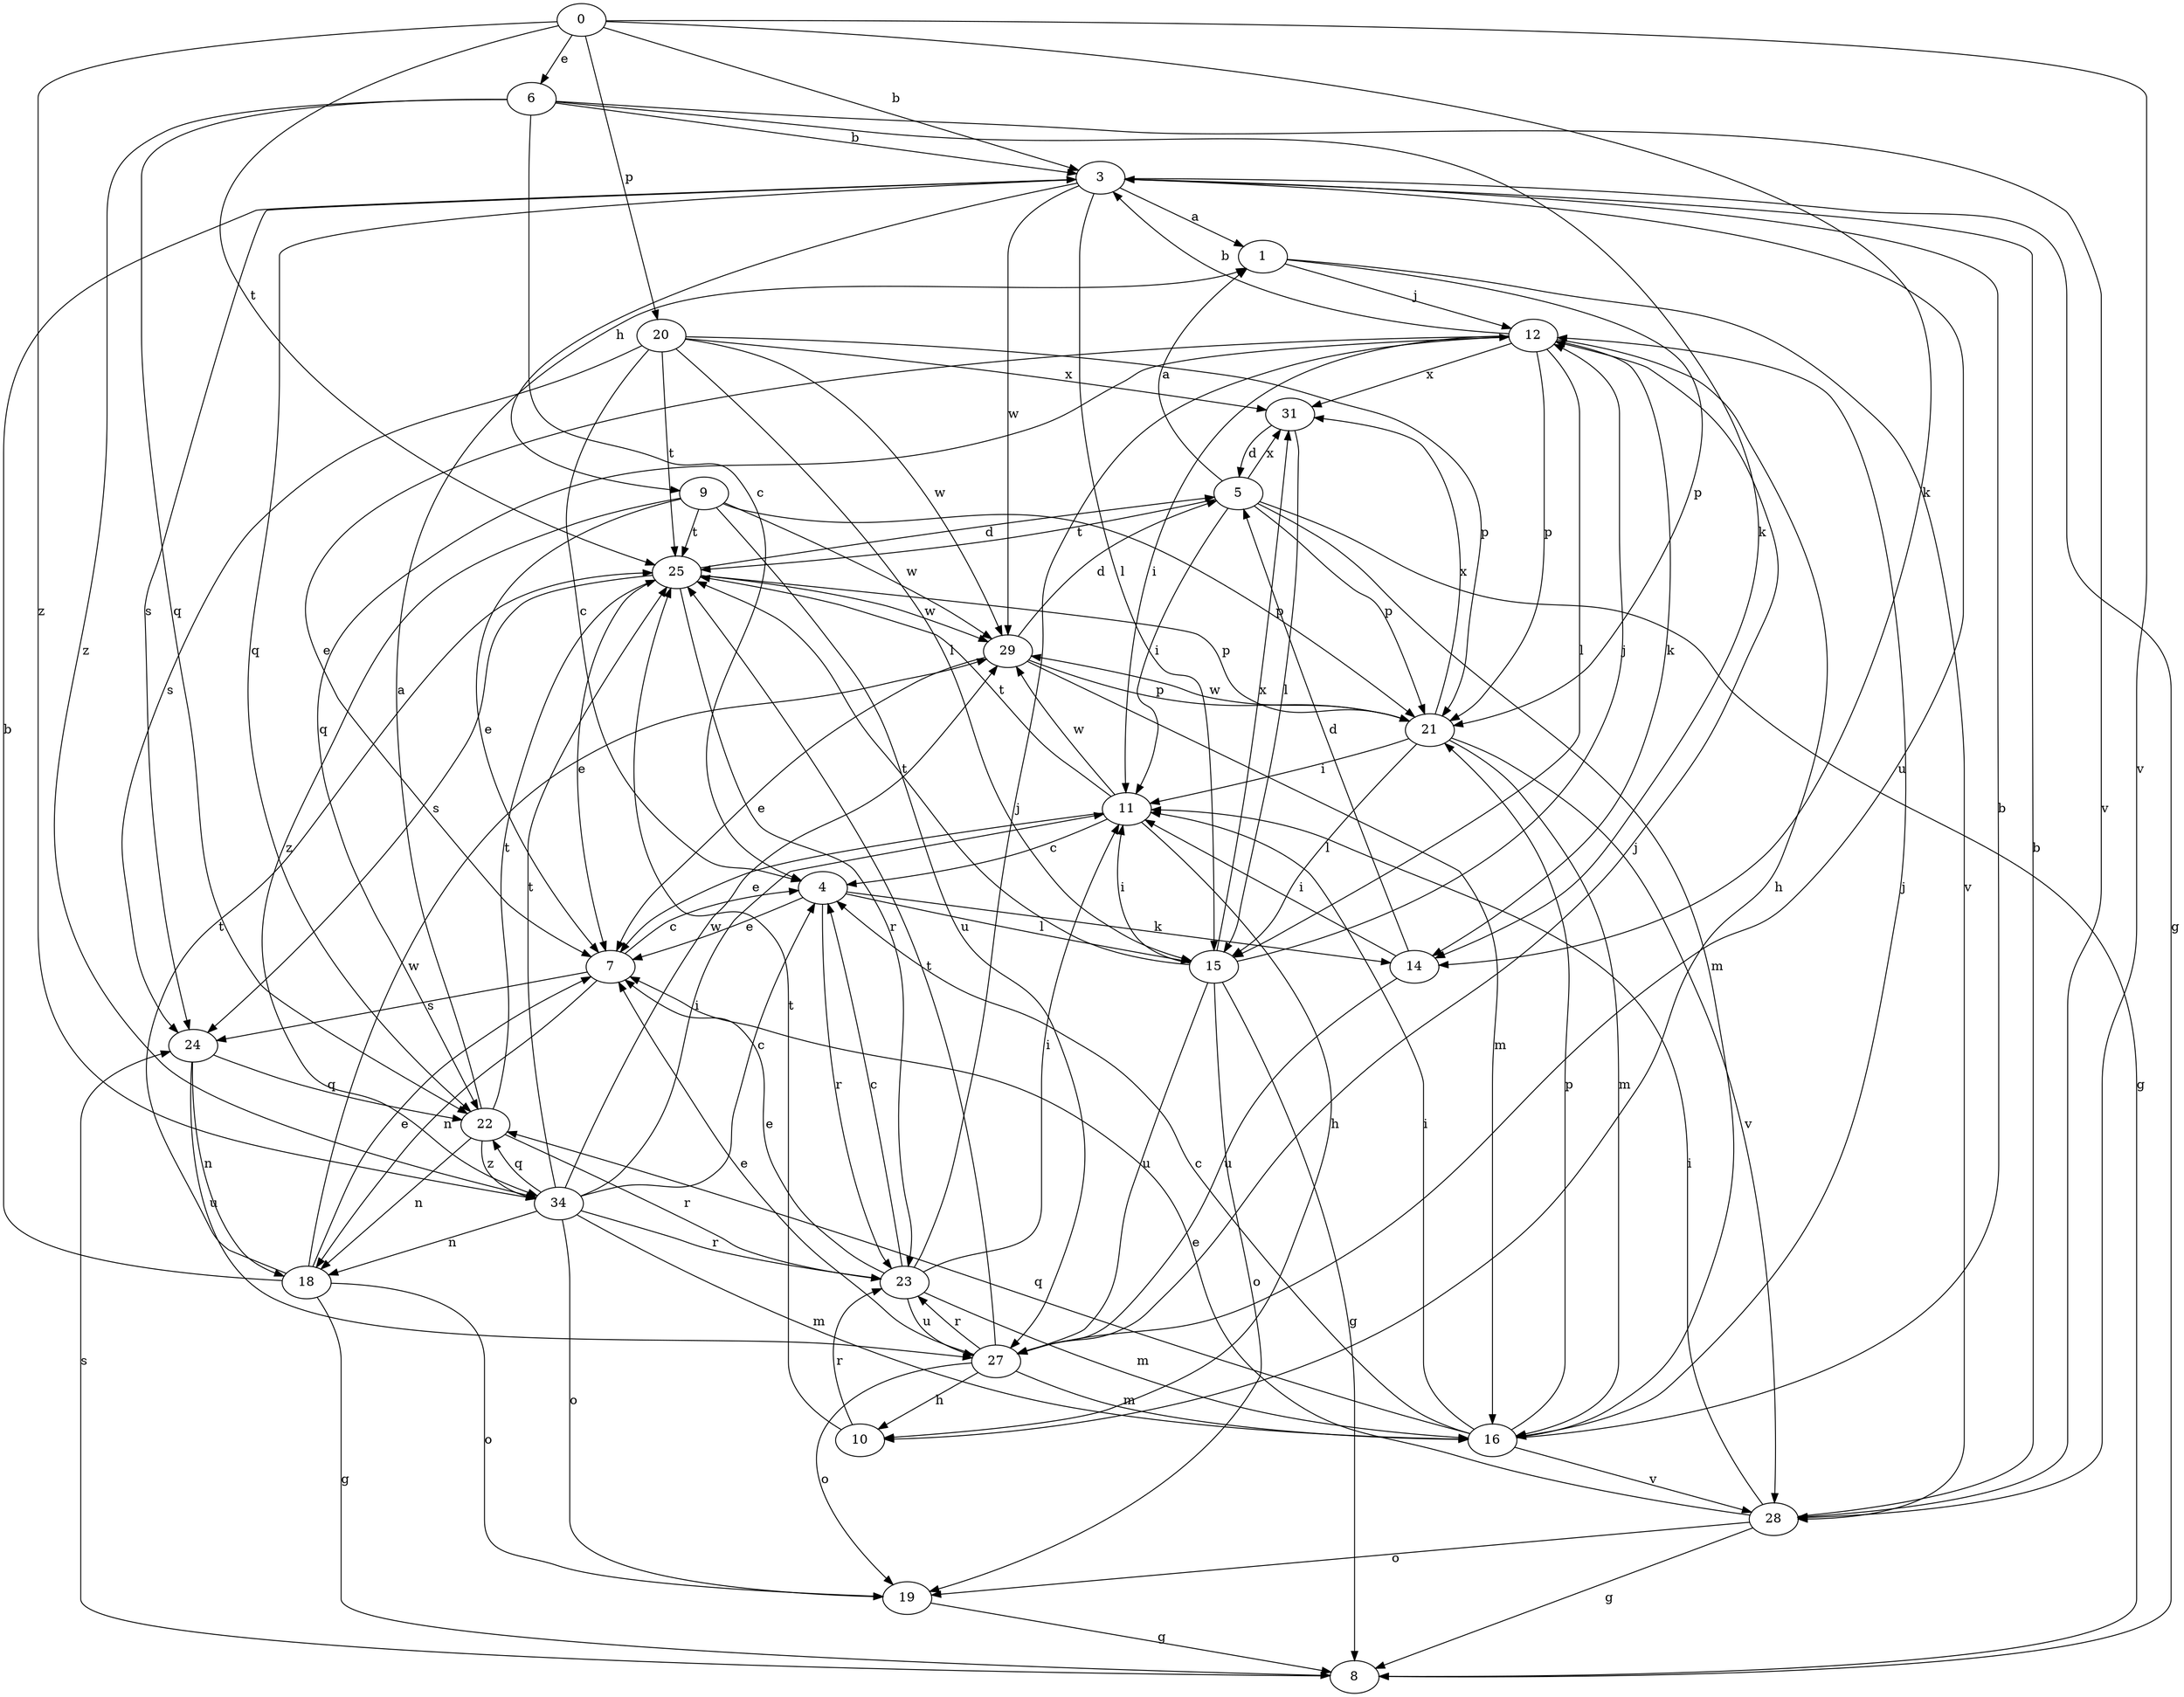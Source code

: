 strict digraph  {
0;
1;
3;
4;
5;
6;
7;
8;
9;
10;
11;
12;
14;
15;
16;
18;
19;
20;
21;
22;
23;
24;
25;
27;
28;
29;
31;
34;
0 -> 3  [label=b];
0 -> 6  [label=e];
0 -> 14  [label=k];
0 -> 20  [label=p];
0 -> 25  [label=t];
0 -> 28  [label=v];
0 -> 34  [label=z];
1 -> 12  [label=j];
1 -> 21  [label=p];
1 -> 28  [label=v];
3 -> 1  [label=a];
3 -> 8  [label=g];
3 -> 9  [label=h];
3 -> 15  [label=l];
3 -> 22  [label=q];
3 -> 24  [label=s];
3 -> 27  [label=u];
3 -> 29  [label=w];
4 -> 7  [label=e];
4 -> 14  [label=k];
4 -> 15  [label=l];
4 -> 23  [label=r];
5 -> 1  [label=a];
5 -> 8  [label=g];
5 -> 11  [label=i];
5 -> 16  [label=m];
5 -> 21  [label=p];
5 -> 25  [label=t];
5 -> 31  [label=x];
6 -> 3  [label=b];
6 -> 4  [label=c];
6 -> 14  [label=k];
6 -> 22  [label=q];
6 -> 28  [label=v];
6 -> 34  [label=z];
7 -> 4  [label=c];
7 -> 18  [label=n];
7 -> 24  [label=s];
8 -> 24  [label=s];
9 -> 7  [label=e];
9 -> 21  [label=p];
9 -> 25  [label=t];
9 -> 27  [label=u];
9 -> 29  [label=w];
9 -> 34  [label=z];
10 -> 23  [label=r];
10 -> 25  [label=t];
11 -> 4  [label=c];
11 -> 7  [label=e];
11 -> 10  [label=h];
11 -> 25  [label=t];
11 -> 29  [label=w];
12 -> 3  [label=b];
12 -> 7  [label=e];
12 -> 10  [label=h];
12 -> 11  [label=i];
12 -> 14  [label=k];
12 -> 15  [label=l];
12 -> 21  [label=p];
12 -> 22  [label=q];
12 -> 31  [label=x];
14 -> 5  [label=d];
14 -> 11  [label=i];
14 -> 27  [label=u];
15 -> 8  [label=g];
15 -> 11  [label=i];
15 -> 12  [label=j];
15 -> 19  [label=o];
15 -> 25  [label=t];
15 -> 27  [label=u];
15 -> 31  [label=x];
16 -> 3  [label=b];
16 -> 4  [label=c];
16 -> 11  [label=i];
16 -> 12  [label=j];
16 -> 21  [label=p];
16 -> 22  [label=q];
16 -> 28  [label=v];
18 -> 3  [label=b];
18 -> 7  [label=e];
18 -> 8  [label=g];
18 -> 19  [label=o];
18 -> 25  [label=t];
18 -> 29  [label=w];
19 -> 8  [label=g];
20 -> 4  [label=c];
20 -> 15  [label=l];
20 -> 21  [label=p];
20 -> 24  [label=s];
20 -> 25  [label=t];
20 -> 29  [label=w];
20 -> 31  [label=x];
21 -> 11  [label=i];
21 -> 15  [label=l];
21 -> 16  [label=m];
21 -> 28  [label=v];
21 -> 29  [label=w];
21 -> 31  [label=x];
22 -> 1  [label=a];
22 -> 18  [label=n];
22 -> 23  [label=r];
22 -> 25  [label=t];
22 -> 34  [label=z];
23 -> 4  [label=c];
23 -> 7  [label=e];
23 -> 11  [label=i];
23 -> 12  [label=j];
23 -> 16  [label=m];
23 -> 27  [label=u];
24 -> 18  [label=n];
24 -> 22  [label=q];
24 -> 27  [label=u];
25 -> 5  [label=d];
25 -> 7  [label=e];
25 -> 21  [label=p];
25 -> 23  [label=r];
25 -> 24  [label=s];
25 -> 29  [label=w];
27 -> 7  [label=e];
27 -> 10  [label=h];
27 -> 12  [label=j];
27 -> 16  [label=m];
27 -> 19  [label=o];
27 -> 23  [label=r];
27 -> 25  [label=t];
28 -> 3  [label=b];
28 -> 7  [label=e];
28 -> 8  [label=g];
28 -> 11  [label=i];
28 -> 19  [label=o];
29 -> 5  [label=d];
29 -> 7  [label=e];
29 -> 16  [label=m];
29 -> 21  [label=p];
31 -> 5  [label=d];
31 -> 15  [label=l];
34 -> 4  [label=c];
34 -> 11  [label=i];
34 -> 16  [label=m];
34 -> 18  [label=n];
34 -> 19  [label=o];
34 -> 22  [label=q];
34 -> 23  [label=r];
34 -> 25  [label=t];
34 -> 29  [label=w];
}

